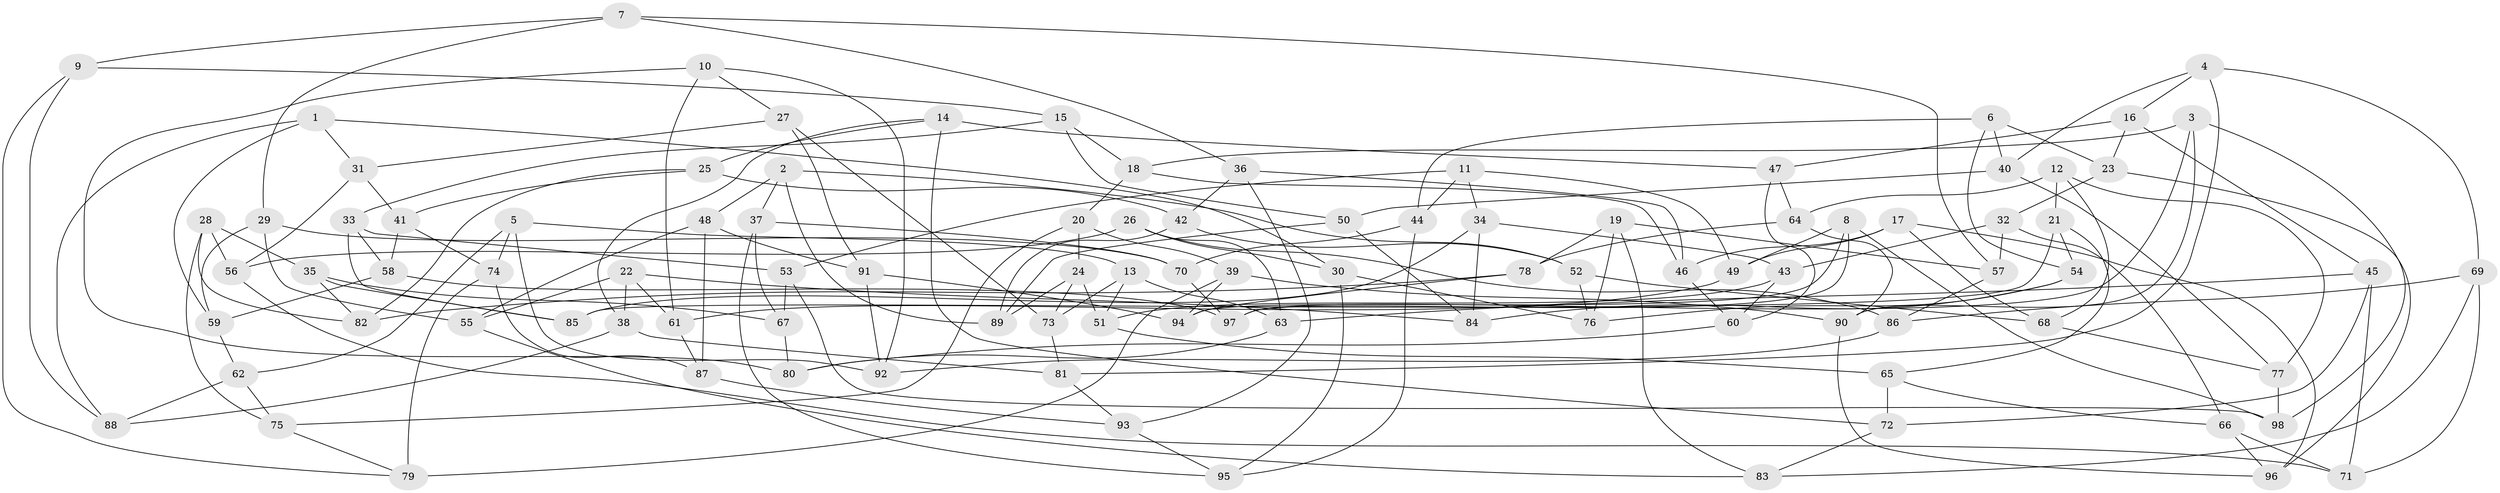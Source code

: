 // Generated by graph-tools (version 1.1) at 2025/11/02/27/25 16:11:46]
// undirected, 98 vertices, 196 edges
graph export_dot {
graph [start="1"]
  node [color=gray90,style=filled];
  1;
  2;
  3;
  4;
  5;
  6;
  7;
  8;
  9;
  10;
  11;
  12;
  13;
  14;
  15;
  16;
  17;
  18;
  19;
  20;
  21;
  22;
  23;
  24;
  25;
  26;
  27;
  28;
  29;
  30;
  31;
  32;
  33;
  34;
  35;
  36;
  37;
  38;
  39;
  40;
  41;
  42;
  43;
  44;
  45;
  46;
  47;
  48;
  49;
  50;
  51;
  52;
  53;
  54;
  55;
  56;
  57;
  58;
  59;
  60;
  61;
  62;
  63;
  64;
  65;
  66;
  67;
  68;
  69;
  70;
  71;
  72;
  73;
  74;
  75;
  76;
  77;
  78;
  79;
  80;
  81;
  82;
  83;
  84;
  85;
  86;
  87;
  88;
  89;
  90;
  91;
  92;
  93;
  94;
  95;
  96;
  97;
  98;
  1 -- 30;
  1 -- 31;
  1 -- 88;
  1 -- 59;
  2 -- 48;
  2 -- 52;
  2 -- 89;
  2 -- 37;
  3 -- 18;
  3 -- 90;
  3 -- 98;
  3 -- 97;
  4 -- 40;
  4 -- 16;
  4 -- 69;
  4 -- 81;
  5 -- 62;
  5 -- 13;
  5 -- 92;
  5 -- 74;
  6 -- 54;
  6 -- 44;
  6 -- 23;
  6 -- 40;
  7 -- 9;
  7 -- 29;
  7 -- 57;
  7 -- 36;
  8 -- 49;
  8 -- 98;
  8 -- 97;
  8 -- 94;
  9 -- 88;
  9 -- 15;
  9 -- 79;
  10 -- 80;
  10 -- 92;
  10 -- 61;
  10 -- 27;
  11 -- 49;
  11 -- 34;
  11 -- 44;
  11 -- 53;
  12 -- 21;
  12 -- 68;
  12 -- 77;
  12 -- 64;
  13 -- 51;
  13 -- 63;
  13 -- 73;
  14 -- 72;
  14 -- 38;
  14 -- 47;
  14 -- 25;
  15 -- 50;
  15 -- 33;
  15 -- 18;
  16 -- 47;
  16 -- 45;
  16 -- 23;
  17 -- 68;
  17 -- 46;
  17 -- 49;
  17 -- 96;
  18 -- 20;
  18 -- 46;
  19 -- 76;
  19 -- 78;
  19 -- 83;
  19 -- 57;
  20 -- 24;
  20 -- 39;
  20 -- 75;
  21 -- 54;
  21 -- 85;
  21 -- 65;
  22 -- 38;
  22 -- 84;
  22 -- 61;
  22 -- 55;
  23 -- 96;
  23 -- 32;
  24 -- 51;
  24 -- 89;
  24 -- 73;
  25 -- 42;
  25 -- 82;
  25 -- 41;
  26 -- 56;
  26 -- 30;
  26 -- 86;
  26 -- 63;
  27 -- 91;
  27 -- 31;
  27 -- 73;
  28 -- 75;
  28 -- 82;
  28 -- 35;
  28 -- 56;
  29 -- 59;
  29 -- 55;
  29 -- 70;
  30 -- 76;
  30 -- 95;
  31 -- 41;
  31 -- 56;
  32 -- 57;
  32 -- 43;
  32 -- 66;
  33 -- 85;
  33 -- 58;
  33 -- 53;
  34 -- 85;
  34 -- 43;
  34 -- 84;
  35 -- 85;
  35 -- 67;
  35 -- 82;
  36 -- 46;
  36 -- 42;
  36 -- 93;
  37 -- 67;
  37 -- 95;
  37 -- 70;
  38 -- 81;
  38 -- 88;
  39 -- 79;
  39 -- 90;
  39 -- 94;
  40 -- 50;
  40 -- 77;
  41 -- 74;
  41 -- 58;
  42 -- 52;
  42 -- 89;
  43 -- 60;
  43 -- 51;
  44 -- 70;
  44 -- 95;
  45 -- 72;
  45 -- 63;
  45 -- 71;
  46 -- 60;
  47 -- 64;
  47 -- 60;
  48 -- 87;
  48 -- 91;
  48 -- 55;
  49 -- 61;
  50 -- 84;
  50 -- 89;
  51 -- 65;
  52 -- 76;
  52 -- 68;
  53 -- 67;
  53 -- 98;
  54 -- 76;
  54 -- 84;
  55 -- 83;
  56 -- 71;
  57 -- 86;
  58 -- 97;
  58 -- 59;
  59 -- 62;
  60 -- 80;
  61 -- 87;
  62 -- 88;
  62 -- 75;
  63 -- 80;
  64 -- 78;
  64 -- 90;
  65 -- 66;
  65 -- 72;
  66 -- 71;
  66 -- 96;
  67 -- 80;
  68 -- 77;
  69 -- 83;
  69 -- 71;
  69 -- 86;
  70 -- 97;
  72 -- 83;
  73 -- 81;
  74 -- 79;
  74 -- 87;
  75 -- 79;
  77 -- 98;
  78 -- 82;
  78 -- 94;
  81 -- 93;
  86 -- 92;
  87 -- 93;
  90 -- 96;
  91 -- 92;
  91 -- 94;
  93 -- 95;
}
